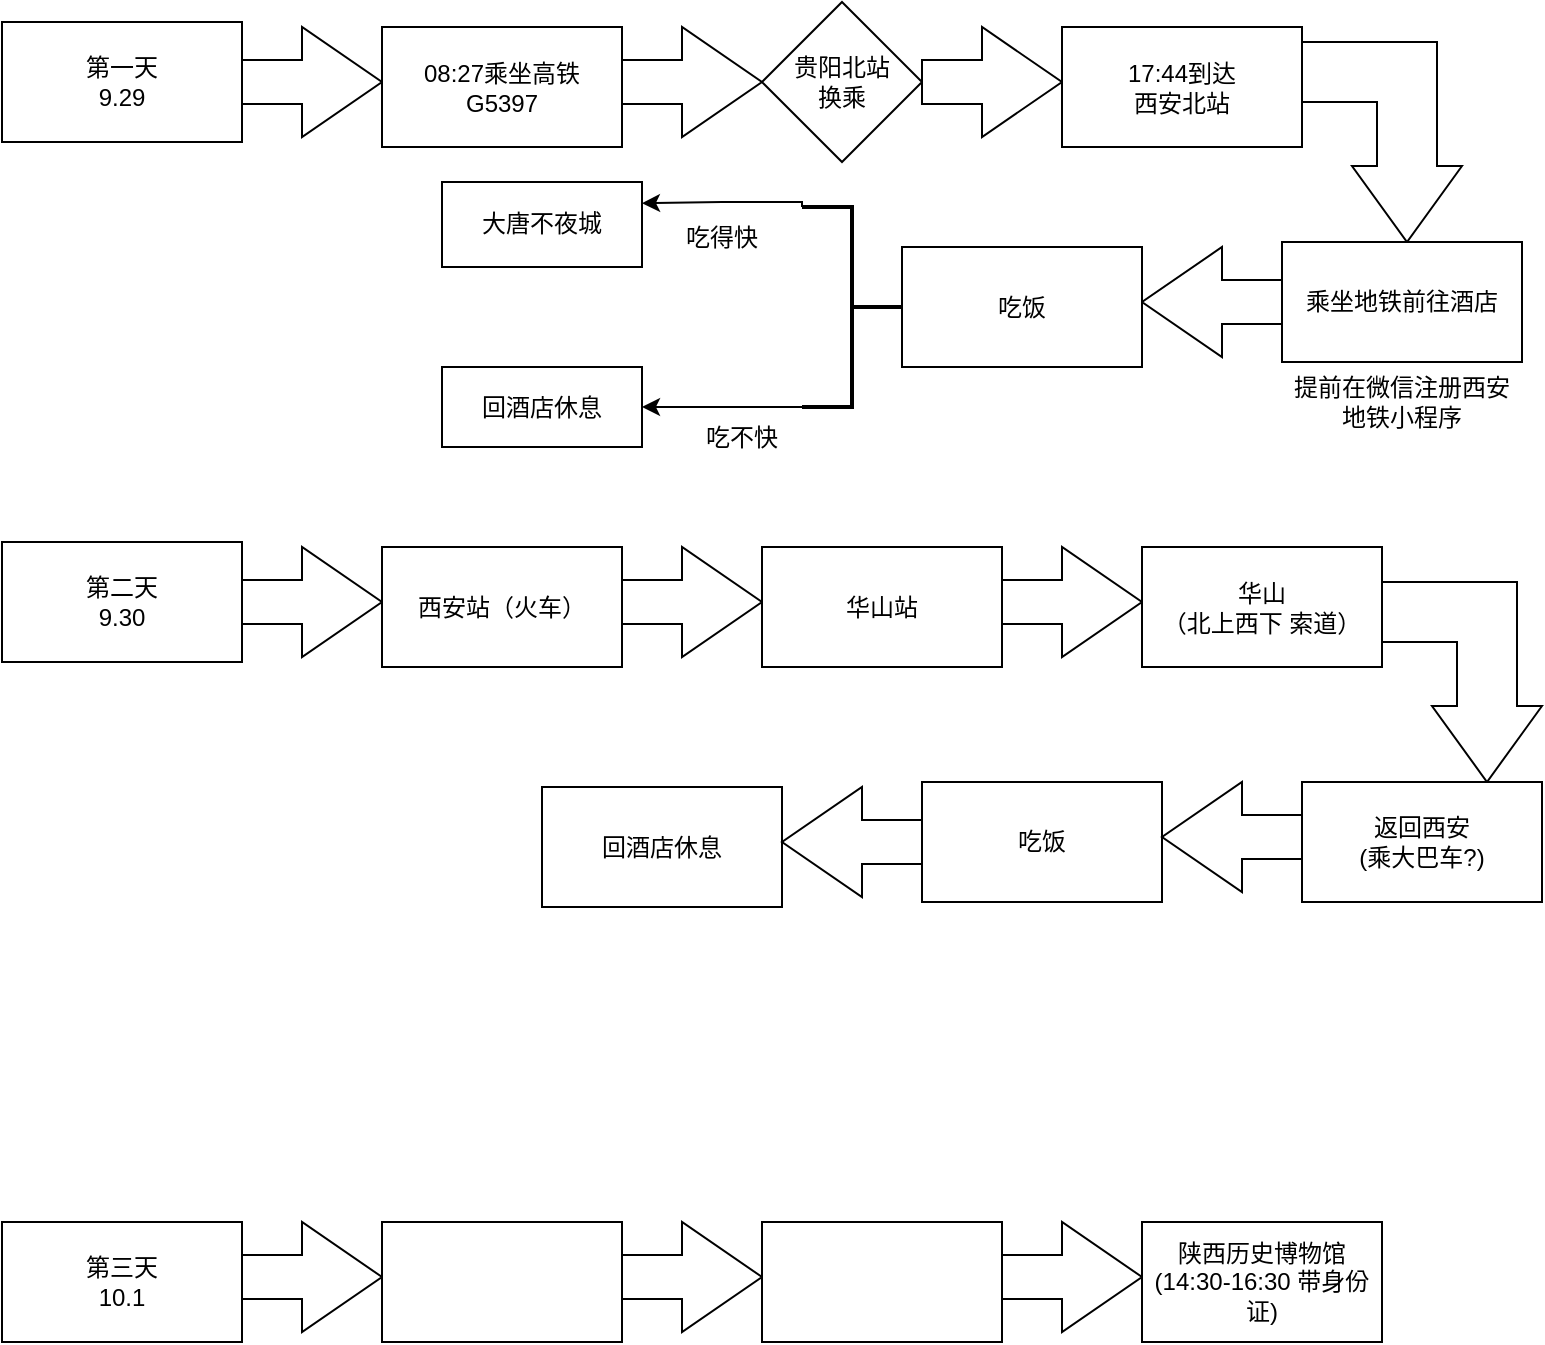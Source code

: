 <mxfile version="21.8.2" type="github">
  <diagram name="第 1 页" id="Pw0bu2XJX0efayfi-Oyi">
    <mxGraphModel dx="1666" dy="751" grid="1" gridSize="10" guides="1" tooltips="1" connect="1" arrows="1" fold="1" page="1" pageScale="1" pageWidth="827" pageHeight="1169" math="0" shadow="0">
      <root>
        <mxCell id="0" />
        <mxCell id="1" parent="0" />
        <mxCell id="rBEMcl2NehsFxhfhoB2u-1" value="第一天&lt;br&gt;9.29" style="rounded=0;whiteSpace=wrap;html=1;labelBackgroundColor=none;" parent="1" vertex="1">
          <mxGeometry x="30" y="30" width="120" height="60" as="geometry" />
        </mxCell>
        <mxCell id="rBEMcl2NehsFxhfhoB2u-3" value="" style="html=1;shadow=0;dashed=0;align=center;verticalAlign=middle;shape=mxgraph.arrows2.arrow;dy=0.6;dx=40;notch=0;labelBackgroundColor=none;" parent="1" vertex="1">
          <mxGeometry x="150" y="32.5" width="70" height="55" as="geometry" />
        </mxCell>
        <mxCell id="rBEMcl2NehsFxhfhoB2u-5" value="08:27乘坐高铁&lt;br&gt;G5397" style="rounded=0;whiteSpace=wrap;html=1;labelBackgroundColor=none;" parent="1" vertex="1">
          <mxGeometry x="220" y="32.5" width="120" height="60" as="geometry" />
        </mxCell>
        <mxCell id="rBEMcl2NehsFxhfhoB2u-7" value="" style="html=1;shadow=0;dashed=0;align=center;verticalAlign=middle;shape=mxgraph.arrows2.arrow;dy=0.6;dx=40;notch=0;labelBackgroundColor=none;" parent="1" vertex="1">
          <mxGeometry x="340" y="32.5" width="70" height="55" as="geometry" />
        </mxCell>
        <mxCell id="rBEMcl2NehsFxhfhoB2u-8" value="贵阳北站&lt;br&gt;换乘" style="rhombus;whiteSpace=wrap;html=1;labelBackgroundColor=none;" parent="1" vertex="1">
          <mxGeometry x="410" y="20" width="80" height="80" as="geometry" />
        </mxCell>
        <mxCell id="rBEMcl2NehsFxhfhoB2u-10" value="" style="html=1;shadow=0;dashed=0;align=center;verticalAlign=middle;shape=mxgraph.arrows2.arrow;dy=0.6;dx=40;notch=0;labelBackgroundColor=none;" parent="1" vertex="1">
          <mxGeometry x="490" y="32.5" width="70" height="55" as="geometry" />
        </mxCell>
        <mxCell id="rBEMcl2NehsFxhfhoB2u-11" value="17:44到达&lt;br&gt;西安北站" style="rounded=0;whiteSpace=wrap;html=1;labelBackgroundColor=none;" parent="1" vertex="1">
          <mxGeometry x="560" y="32.5" width="120" height="60" as="geometry" />
        </mxCell>
        <mxCell id="rBEMcl2NehsFxhfhoB2u-12" value="" style="html=1;shadow=0;dashed=0;align=center;verticalAlign=middle;shape=mxgraph.arrows2.bendArrow;dy=15;dx=38;notch=0;arrowHead=55;rounded=0;direction=south;labelBackgroundColor=none;" parent="1" vertex="1">
          <mxGeometry x="680" y="40" width="80" height="100" as="geometry" />
        </mxCell>
        <mxCell id="rBEMcl2NehsFxhfhoB2u-14" value="乘坐地铁前往酒店" style="rounded=0;whiteSpace=wrap;html=1;labelBackgroundColor=none;" parent="1" vertex="1">
          <mxGeometry x="670" y="140" width="120" height="60" as="geometry" />
        </mxCell>
        <mxCell id="rBEMcl2NehsFxhfhoB2u-15" value="提前在微信注册西安地铁小程序" style="text;html=1;strokeColor=none;fillColor=none;align=center;verticalAlign=middle;whiteSpace=wrap;rounded=0;labelBackgroundColor=none;" parent="1" vertex="1">
          <mxGeometry x="670" y="200" width="120" height="40" as="geometry" />
        </mxCell>
        <mxCell id="rBEMcl2NehsFxhfhoB2u-17" value="" style="html=1;shadow=0;dashed=0;align=center;verticalAlign=middle;shape=mxgraph.arrows2.arrow;dy=0.6;dx=40;notch=0;direction=west;labelBackgroundColor=none;" parent="1" vertex="1">
          <mxGeometry x="600" y="142.5" width="70" height="55" as="geometry" />
        </mxCell>
        <mxCell id="rBEMcl2NehsFxhfhoB2u-18" value="吃饭" style="rounded=0;whiteSpace=wrap;html=1;labelBackgroundColor=none;" parent="1" vertex="1">
          <mxGeometry x="480" y="142.5" width="120" height="60" as="geometry" />
        </mxCell>
        <mxCell id="rBEMcl2NehsFxhfhoB2u-30" style="edgeStyle=orthogonalEdgeStyle;rounded=0;orthogonalLoop=1;jettySize=auto;html=1;exitX=1;exitY=0;exitDx=0;exitDy=0;exitPerimeter=0;entryX=1;entryY=0.5;entryDx=0;entryDy=0;labelBackgroundColor=none;fontColor=default;" parent="1" source="rBEMcl2NehsFxhfhoB2u-19" target="rBEMcl2NehsFxhfhoB2u-29" edge="1">
          <mxGeometry relative="1" as="geometry">
            <Array as="points">
              <mxPoint x="430" y="223" />
              <mxPoint x="390" y="223" />
            </Array>
          </mxGeometry>
        </mxCell>
        <mxCell id="rBEMcl2NehsFxhfhoB2u-33" style="edgeStyle=orthogonalEdgeStyle;rounded=0;orthogonalLoop=1;jettySize=auto;html=1;exitX=1;exitY=1;exitDx=0;exitDy=0;exitPerimeter=0;entryX=1;entryY=0.25;entryDx=0;entryDy=0;labelBackgroundColor=none;fontColor=default;" parent="1" source="rBEMcl2NehsFxhfhoB2u-19" target="rBEMcl2NehsFxhfhoB2u-20" edge="1">
          <mxGeometry relative="1" as="geometry">
            <Array as="points">
              <mxPoint x="430" y="120" />
              <mxPoint x="390" y="120" />
            </Array>
          </mxGeometry>
        </mxCell>
        <mxCell id="rBEMcl2NehsFxhfhoB2u-19" value="" style="strokeWidth=2;html=1;shape=mxgraph.flowchart.annotation_2;align=left;labelPosition=right;pointerEvents=1;direction=west;labelBackgroundColor=none;" parent="1" vertex="1">
          <mxGeometry x="430" y="122.5" width="50" height="100" as="geometry" />
        </mxCell>
        <mxCell id="rBEMcl2NehsFxhfhoB2u-20" value="大唐不夜城" style="rounded=0;whiteSpace=wrap;html=1;labelBackgroundColor=none;" parent="1" vertex="1">
          <mxGeometry x="250" y="110" width="100" height="42.5" as="geometry" />
        </mxCell>
        <mxCell id="rBEMcl2NehsFxhfhoB2u-23" value="吃得快" style="text;html=1;strokeColor=none;fillColor=none;align=center;verticalAlign=middle;whiteSpace=wrap;rounded=0;labelBackgroundColor=none;" parent="1" vertex="1">
          <mxGeometry x="360" y="122.5" width="60" height="30" as="geometry" />
        </mxCell>
        <mxCell id="rBEMcl2NehsFxhfhoB2u-27" value="吃不快" style="text;html=1;strokeColor=none;fillColor=none;align=center;verticalAlign=middle;whiteSpace=wrap;rounded=0;labelBackgroundColor=none;" parent="1" vertex="1">
          <mxGeometry x="370" y="222.5" width="60" height="30" as="geometry" />
        </mxCell>
        <mxCell id="rBEMcl2NehsFxhfhoB2u-29" value="回酒店休息" style="rounded=0;whiteSpace=wrap;html=1;labelBackgroundColor=none;" parent="1" vertex="1">
          <mxGeometry x="250" y="202.5" width="100" height="40" as="geometry" />
        </mxCell>
        <mxCell id="rBEMcl2NehsFxhfhoB2u-34" value="第二天&lt;br&gt;9.30" style="rounded=0;whiteSpace=wrap;html=1;labelBackgroundColor=none;" parent="1" vertex="1">
          <mxGeometry x="30" y="290" width="120" height="60" as="geometry" />
        </mxCell>
        <mxCell id="rBEMcl2NehsFxhfhoB2u-35" value="" style="html=1;shadow=0;dashed=0;align=center;verticalAlign=middle;shape=mxgraph.arrows2.arrow;dy=0.6;dx=40;notch=0;labelBackgroundColor=none;" parent="1" vertex="1">
          <mxGeometry x="150" y="292.5" width="70" height="55" as="geometry" />
        </mxCell>
        <mxCell id="rBEMcl2NehsFxhfhoB2u-36" value="西安站（火车）" style="rounded=0;whiteSpace=wrap;html=1;labelBackgroundColor=none;" parent="1" vertex="1">
          <mxGeometry x="220" y="292.5" width="120" height="60" as="geometry" />
        </mxCell>
        <mxCell id="fsie3WsnsPSllkOvM6rk-2" value="" style="html=1;shadow=0;dashed=0;align=center;verticalAlign=middle;shape=mxgraph.arrows2.arrow;dy=0.6;dx=40;notch=0;labelBackgroundColor=none;" parent="1" vertex="1">
          <mxGeometry x="340" y="292.5" width="70" height="55" as="geometry" />
        </mxCell>
        <mxCell id="fsie3WsnsPSllkOvM6rk-3" value="华山站" style="rounded=0;whiteSpace=wrap;html=1;labelBackgroundColor=none;" parent="1" vertex="1">
          <mxGeometry x="410" y="292.5" width="120" height="60" as="geometry" />
        </mxCell>
        <mxCell id="fsie3WsnsPSllkOvM6rk-4" value="" style="html=1;shadow=0;dashed=0;align=center;verticalAlign=middle;shape=mxgraph.arrows2.arrow;dy=0.6;dx=40;notch=0;labelBackgroundColor=none;" parent="1" vertex="1">
          <mxGeometry x="530" y="292.5" width="70" height="55" as="geometry" />
        </mxCell>
        <mxCell id="fsie3WsnsPSllkOvM6rk-5" value="华山&lt;br&gt;（北上西下 索道）" style="rounded=0;whiteSpace=wrap;html=1;labelBackgroundColor=none;" parent="1" vertex="1">
          <mxGeometry x="600" y="292.5" width="120" height="60" as="geometry" />
        </mxCell>
        <mxCell id="hEO00YENIk2VjsyRjTGp-7" value="第三天&lt;br&gt;10.1" style="rounded=0;whiteSpace=wrap;html=1;labelBackgroundColor=none;" vertex="1" parent="1">
          <mxGeometry x="30" y="630" width="120" height="60" as="geometry" />
        </mxCell>
        <mxCell id="hEO00YENIk2VjsyRjTGp-8" value="" style="html=1;shadow=0;dashed=0;align=center;verticalAlign=middle;shape=mxgraph.arrows2.arrow;dy=0.6;dx=40;notch=0;labelBackgroundColor=none;" vertex="1" parent="1">
          <mxGeometry x="150" y="630" width="70" height="55" as="geometry" />
        </mxCell>
        <mxCell id="hEO00YENIk2VjsyRjTGp-9" value="" style="rounded=0;whiteSpace=wrap;html=1;labelBackgroundColor=none;" vertex="1" parent="1">
          <mxGeometry x="220" y="630" width="120" height="60" as="geometry" />
        </mxCell>
        <mxCell id="hEO00YENIk2VjsyRjTGp-10" value="" style="html=1;shadow=0;dashed=0;align=center;verticalAlign=middle;shape=mxgraph.arrows2.arrow;dy=0.6;dx=40;notch=0;labelBackgroundColor=none;" vertex="1" parent="1">
          <mxGeometry x="340" y="630" width="70" height="55" as="geometry" />
        </mxCell>
        <mxCell id="hEO00YENIk2VjsyRjTGp-11" value="" style="rounded=0;whiteSpace=wrap;html=1;labelBackgroundColor=none;" vertex="1" parent="1">
          <mxGeometry x="410" y="630" width="120" height="60" as="geometry" />
        </mxCell>
        <mxCell id="hEO00YENIk2VjsyRjTGp-12" value="" style="html=1;shadow=0;dashed=0;align=center;verticalAlign=middle;shape=mxgraph.arrows2.arrow;dy=0.6;dx=40;notch=0;labelBackgroundColor=none;" vertex="1" parent="1">
          <mxGeometry x="530" y="630" width="70" height="55" as="geometry" />
        </mxCell>
        <mxCell id="hEO00YENIk2VjsyRjTGp-13" value="陕西历史博物馆&lt;br&gt;(14:30-16:30 带身份证)" style="rounded=0;whiteSpace=wrap;html=1;labelBackgroundColor=none;" vertex="1" parent="1">
          <mxGeometry x="600" y="630" width="120" height="60" as="geometry" />
        </mxCell>
        <mxCell id="hEO00YENIk2VjsyRjTGp-14" value="" style="html=1;shadow=0;dashed=0;align=center;verticalAlign=middle;shape=mxgraph.arrows2.bendArrow;dy=15;dx=38;notch=0;arrowHead=55;rounded=0;direction=south;labelBackgroundColor=none;" vertex="1" parent="1">
          <mxGeometry x="720" y="310" width="80" height="100" as="geometry" />
        </mxCell>
        <mxCell id="hEO00YENIk2VjsyRjTGp-15" value="返回西安&lt;br&gt;(乘大巴车?)" style="rounded=0;whiteSpace=wrap;html=1;labelBackgroundColor=none;" vertex="1" parent="1">
          <mxGeometry x="680" y="410" width="120" height="60" as="geometry" />
        </mxCell>
        <mxCell id="hEO00YENIk2VjsyRjTGp-16" value="吃饭" style="rounded=0;whiteSpace=wrap;html=1;labelBackgroundColor=none;" vertex="1" parent="1">
          <mxGeometry x="490" y="410" width="120" height="60" as="geometry" />
        </mxCell>
        <mxCell id="hEO00YENIk2VjsyRjTGp-17" value="回酒店休息" style="rounded=0;whiteSpace=wrap;html=1;labelBackgroundColor=none;" vertex="1" parent="1">
          <mxGeometry x="300" y="412.5" width="120" height="60" as="geometry" />
        </mxCell>
        <mxCell id="hEO00YENIk2VjsyRjTGp-18" value="" style="html=1;shadow=0;dashed=0;align=center;verticalAlign=middle;shape=mxgraph.arrows2.arrow;dy=0.6;dx=40;notch=0;direction=west;labelBackgroundColor=none;" vertex="1" parent="1">
          <mxGeometry x="610" y="410" width="70" height="55" as="geometry" />
        </mxCell>
        <mxCell id="hEO00YENIk2VjsyRjTGp-19" value="" style="html=1;shadow=0;dashed=0;align=center;verticalAlign=middle;shape=mxgraph.arrows2.arrow;dy=0.6;dx=40;notch=0;direction=west;labelBackgroundColor=none;" vertex="1" parent="1">
          <mxGeometry x="420" y="412.5" width="70" height="55" as="geometry" />
        </mxCell>
      </root>
    </mxGraphModel>
  </diagram>
</mxfile>
